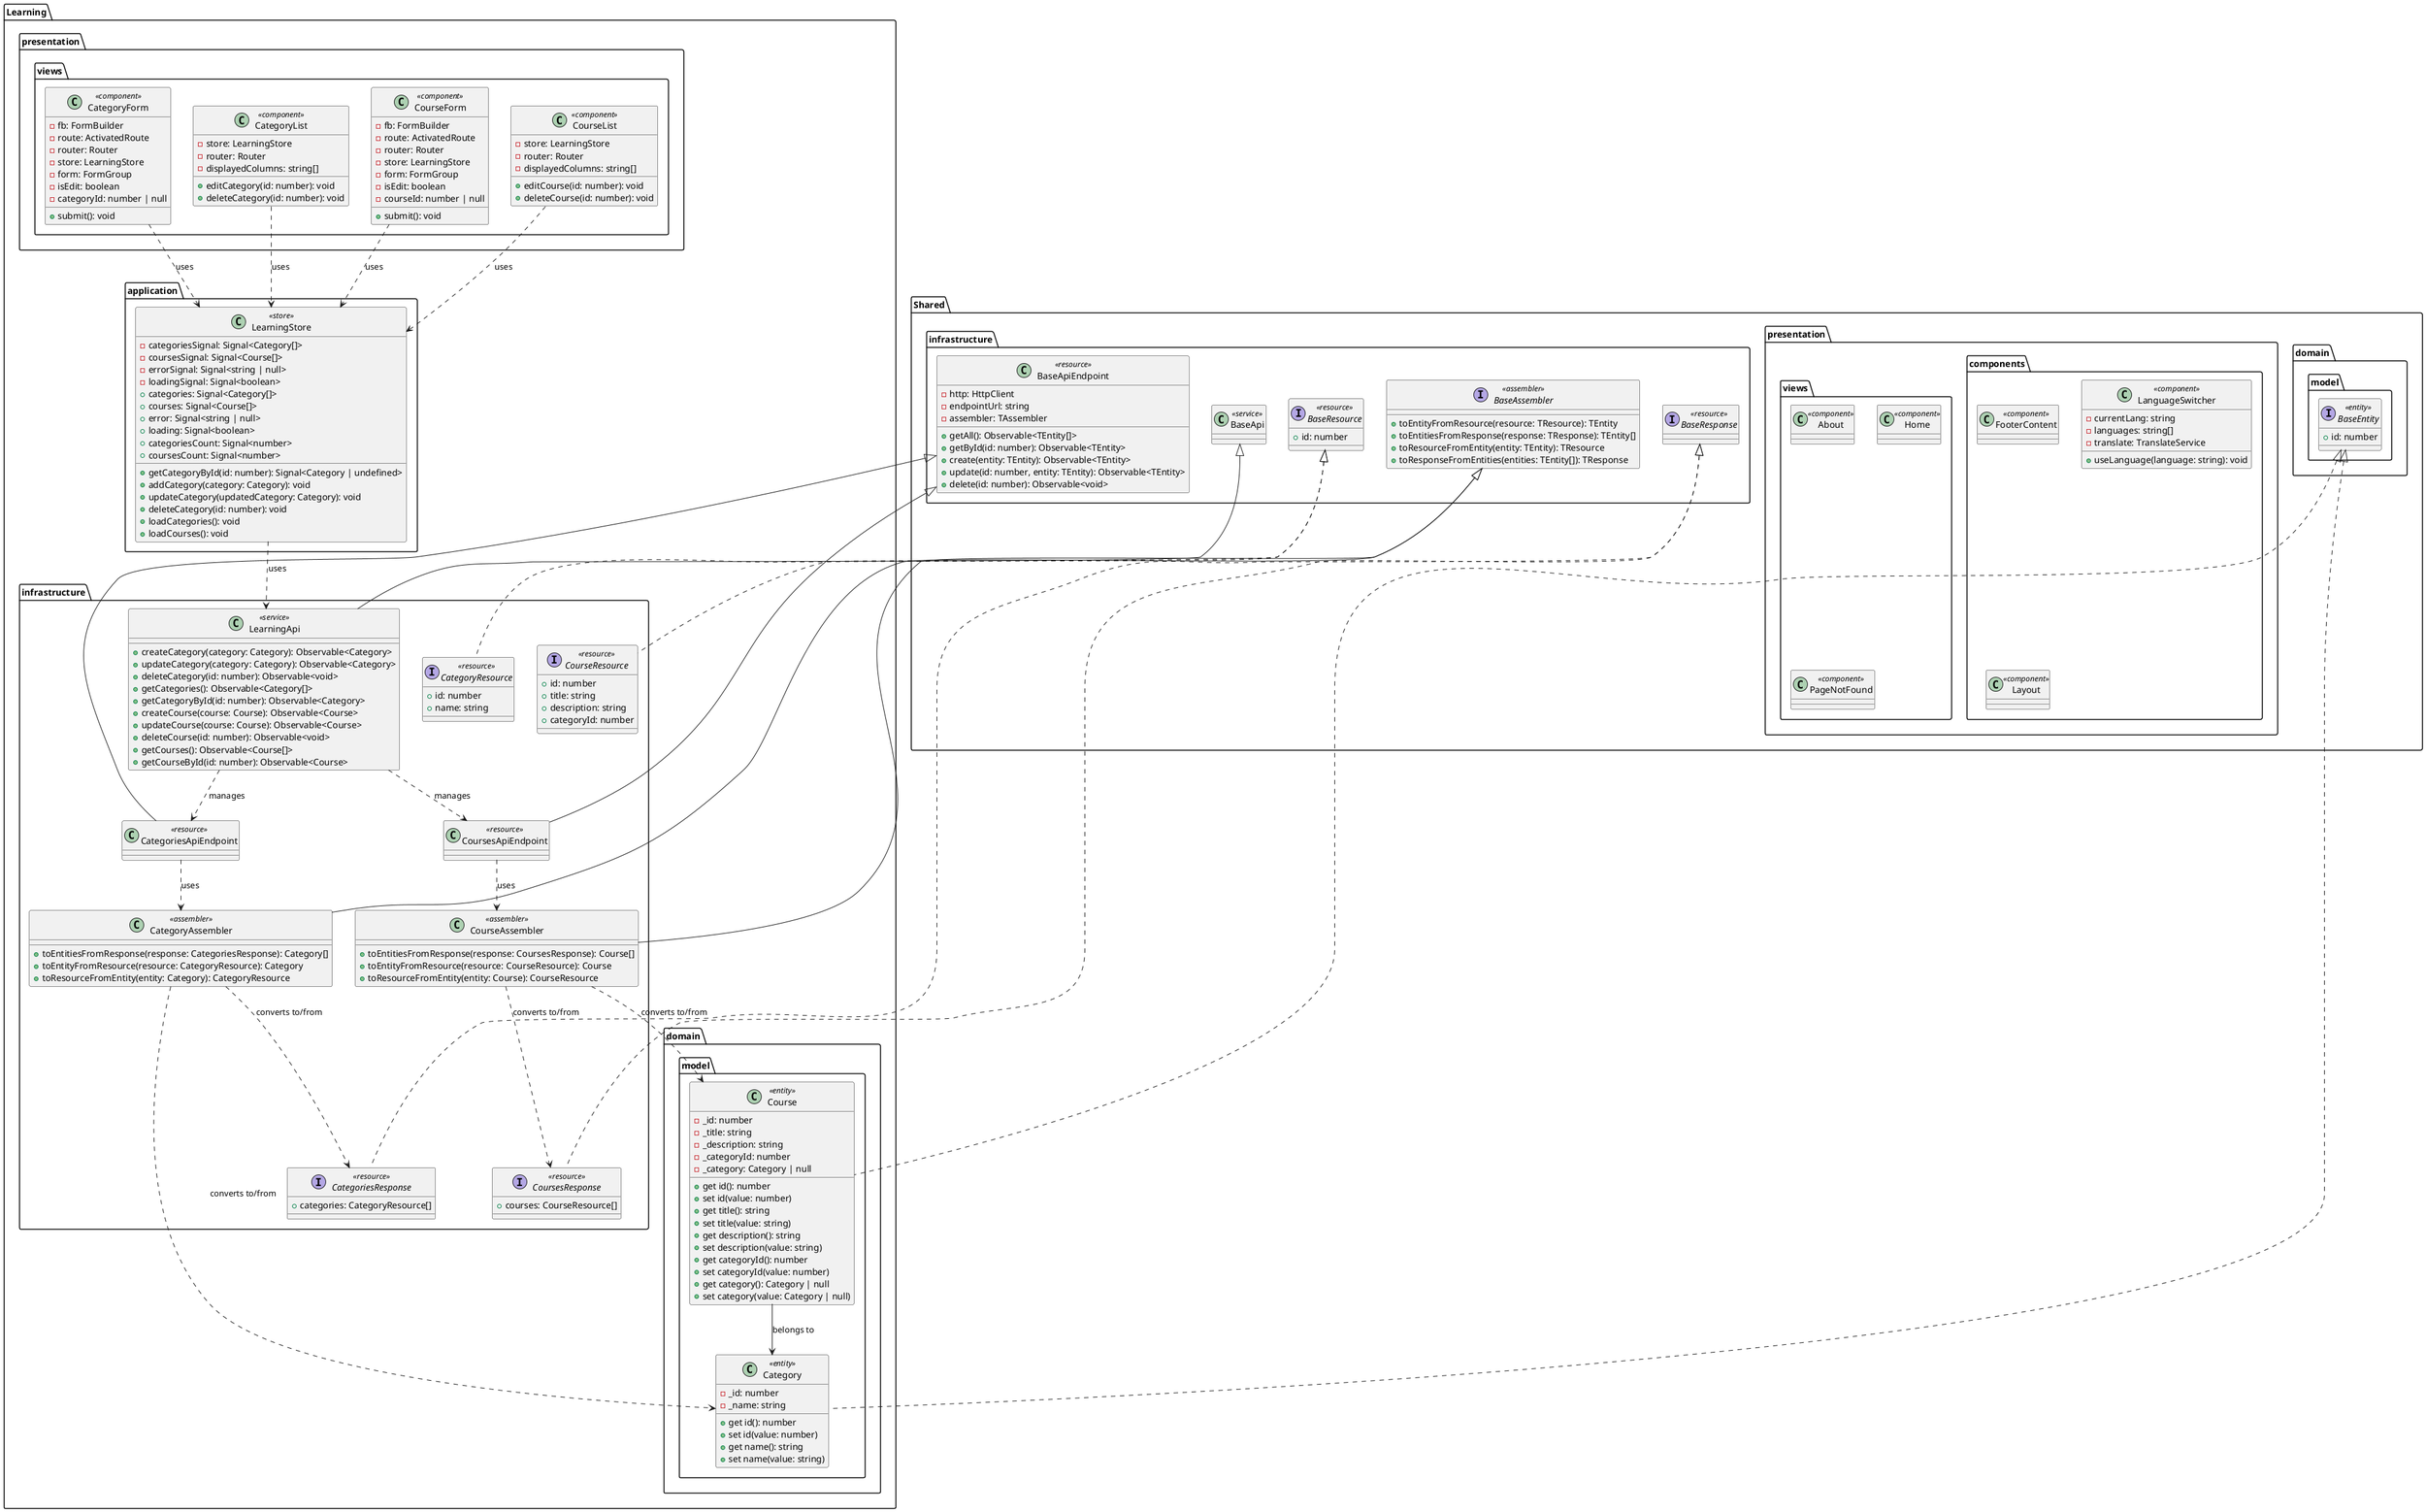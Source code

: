 @startuml Class Diagram

package "Shared" {
  package "domain.model" {
    interface BaseEntity <<entity>> {
      + id: number
    }
  }

  package "infrastructure" {
    class BaseApiEndpoint <<resource>> {
      - http: HttpClient
      - endpointUrl: string
      - assembler: TAssembler
      + getAll(): Observable<TEntity[]>
      + getById(id: number): Observable<TEntity>
      + create(entity: TEntity): Observable<TEntity>
      + update(id: number, entity: TEntity): Observable<TEntity>
      + delete(id: number): Observable<void>
    }

    class BaseApi <<service>> {
    }

    interface BaseAssembler <<assembler>> {
      + toEntityFromResource(resource: TResource): TEntity
      + toEntitiesFromResponse(response: TResponse): TEntity[]
      + toResourceFromEntity(entity: TEntity): TResource
      + toResponseFromEntities(entities: TEntity[]): TResponse
    }

    interface BaseResource <<resource>> {
      + id: number
    }

    interface BaseResponse <<resource>> {
    }
  }

  package "presentation" {
    package "components" {
      class FooterContent <<component>> {
      }

      class LanguageSwitcher <<component>> {
        - currentLang: string
        - languages: string[]
        - translate: TranslateService
        + useLanguage(language: string): void
      }

      class Layout <<component>> {
      }
    }

    package "views" {
      class About <<component>> {
      }

      class Home <<component>> {
      }

      class PageNotFound <<component>> {
      }
    }
  }
}

package "Learning" {
  package "application" {
    class LearningStore <<store>> {
      - categoriesSignal: Signal<Category[]>
      - coursesSignal: Signal<Course[]>
      - errorSignal: Signal<string | null>
      - loadingSignal: Signal<boolean>
      + categories: Signal<Category[]>
      + courses: Signal<Course[]>
      + error: Signal<string | null>
      + loading: Signal<boolean>
      + categoriesCount: Signal<number>
      + coursesCount: Signal<number>
      + getCategoryById(id: number): Signal<Category | undefined>
      + addCategory(category: Category): void
      + updateCategory(updatedCategory: Category): void
      + deleteCategory(id: number): void
      + loadCategories(): void
      + loadCourses(): void
    }
  }

  package "domain.model" {
    class Category <<entity>> {
      - _id: number
      - _name: string
      + get id(): number
      + set id(value: number)
      + get name(): string
      + set name(value: string)
    }

    class Course <<entity>> {
      - _id: number
      - _title: string
      - _description: string
      - _categoryId: number
      - _category: Category | null
      + get id(): number
      + set id(value: number)
      + get title(): string
      + set title(value: string)
      + get description(): string
      + set description(value: string)
      + get categoryId(): number
      + set categoryId(value: number)
      + get category(): Category | null
      + set category(value: Category | null)
    }
  }

  package "infrastructure" {
    class CategoriesApiEndpoint <<resource>> {
    }

    interface CategoriesResponse <<resource>> {
      + categories: CategoryResource[]
    }

    interface CategoryResource <<resource>> {
      + id: number
      + name: string
    }

    class CategoryAssembler <<assembler>> {
      + toEntitiesFromResponse(response: CategoriesResponse): Category[]
      + toEntityFromResource(resource: CategoryResource): Category
      + toResourceFromEntity(entity: Category): CategoryResource
    }

    interface CourseResource <<resource>> {
      + id: number
      + title: string
      + description: string
      + categoryId: number
    }

    class CourseAssembler <<assembler>> {
      + toEntitiesFromResponse(response: CoursesResponse): Course[]
      + toEntityFromResource(resource: CourseResource): Course
      + toResourceFromEntity(entity: Course): CourseResource
    }

    class CoursesApiEndpoint <<resource>> {
    }

    interface CoursesResponse <<resource>> {
      + courses: CourseResource[]
    }

    class LearningApi <<service>> {
      + createCategory(category: Category): Observable<Category>
      + updateCategory(category: Category): Observable<Category>
      + deleteCategory(id: number): Observable<void>
      + getCategories(): Observable<Category[]>
      + getCategoryById(id: number): Observable<Category>
      + createCourse(course: Course): Observable<Course>
      + updateCourse(course: Course): Observable<Course>
      + deleteCourse(id: number): Observable<void>
      + getCourses(): Observable<Course[]>
      + getCourseById(id: number): Observable<Course>
    }
  }

  package "presentation" {
    package "views" {
      class CategoryForm <<component>> {
        - fb: FormBuilder
        - route: ActivatedRoute
        - router: Router
        - store: LearningStore
        - form: FormGroup
        - isEdit: boolean
        - categoryId: number | null
        + submit(): void
      }

      class CategoryList <<component>> {
        - store: LearningStore
        - router: Router
        - displayedColumns: string[]
        + editCategory(id: number): void
        + deleteCategory(id: number): void
      }

      class CourseForm <<component>> {
        - fb: FormBuilder
        - route: ActivatedRoute
        - router: Router
        - store: LearningStore
        - form: FormGroup
        - isEdit: boolean
        - courseId: number | null
        + submit(): void
      }

      class CourseList <<component>> {
        - store: LearningStore
        - router: Router
        - displayedColumns: string[]
        + editCourse(id: number): void
        + deleteCourse(id: number): void
      }
    }
  }
}

' Inheritance relationships
Shared.domain.model.BaseEntity <|.. Learning.domain.model.Category
Shared.domain.model.BaseEntity <|.. Learning.domain.model.Course

Shared.infrastructure.BaseApiEndpoint <|-- Learning.infrastructure.CategoriesApiEndpoint
Shared.infrastructure.BaseApiEndpoint <|-- Learning.infrastructure.CoursesApiEndpoint

Shared.infrastructure.BaseApi <|-- Learning.infrastructure.LearningApi

Shared.infrastructure.BaseAssembler <|-- Learning.infrastructure.CategoryAssembler
Shared.infrastructure.BaseAssembler <|-- Learning.infrastructure.CourseAssembler

Shared.infrastructure.BaseResource <|.. Learning.infrastructure.CategoryResource
Shared.infrastructure.BaseResource <|.. Learning.infrastructure.CourseResource

Shared.infrastructure.BaseResponse <|.. Learning.infrastructure.CategoriesResponse
Shared.infrastructure.BaseResponse <|.. Learning.infrastructure.CoursesResponse

' Associations
Learning.infrastructure.CategoryAssembler ..> Learning.domain.model.Category : converts to/from
Learning.infrastructure.CategoryAssembler ..> Learning.infrastructure.CategoriesResponse : converts to/from

Learning.infrastructure.CourseAssembler ..> Learning.domain.model.Course : converts to/from
Learning.infrastructure.CourseAssembler ..> Learning.infrastructure.CoursesResponse : converts to/from

Learning.infrastructure.CategoriesApiEndpoint ..> Learning.infrastructure.CategoryAssembler : uses
Learning.infrastructure.CoursesApiEndpoint ..> Learning.infrastructure.CourseAssembler : uses

Learning.infrastructure.LearningApi ..> Learning.infrastructure.CategoriesApiEndpoint : manages
Learning.infrastructure.LearningApi ..> Learning.infrastructure.CoursesApiEndpoint : manages

Learning.application.LearningStore ..> Learning.infrastructure.LearningApi : uses

Learning.domain.model.Course --> Learning.domain.model.Category : belongs to

Learning.presentation.views.CategoryForm ..> Learning.application.LearningStore : uses
Learning.presentation.views.CategoryList ..> Learning.application.LearningStore : uses
Learning.presentation.views.CourseForm ..> Learning.application.LearningStore : uses
Learning.presentation.views.CourseList ..> Learning.application.LearningStore : uses
@enduml
